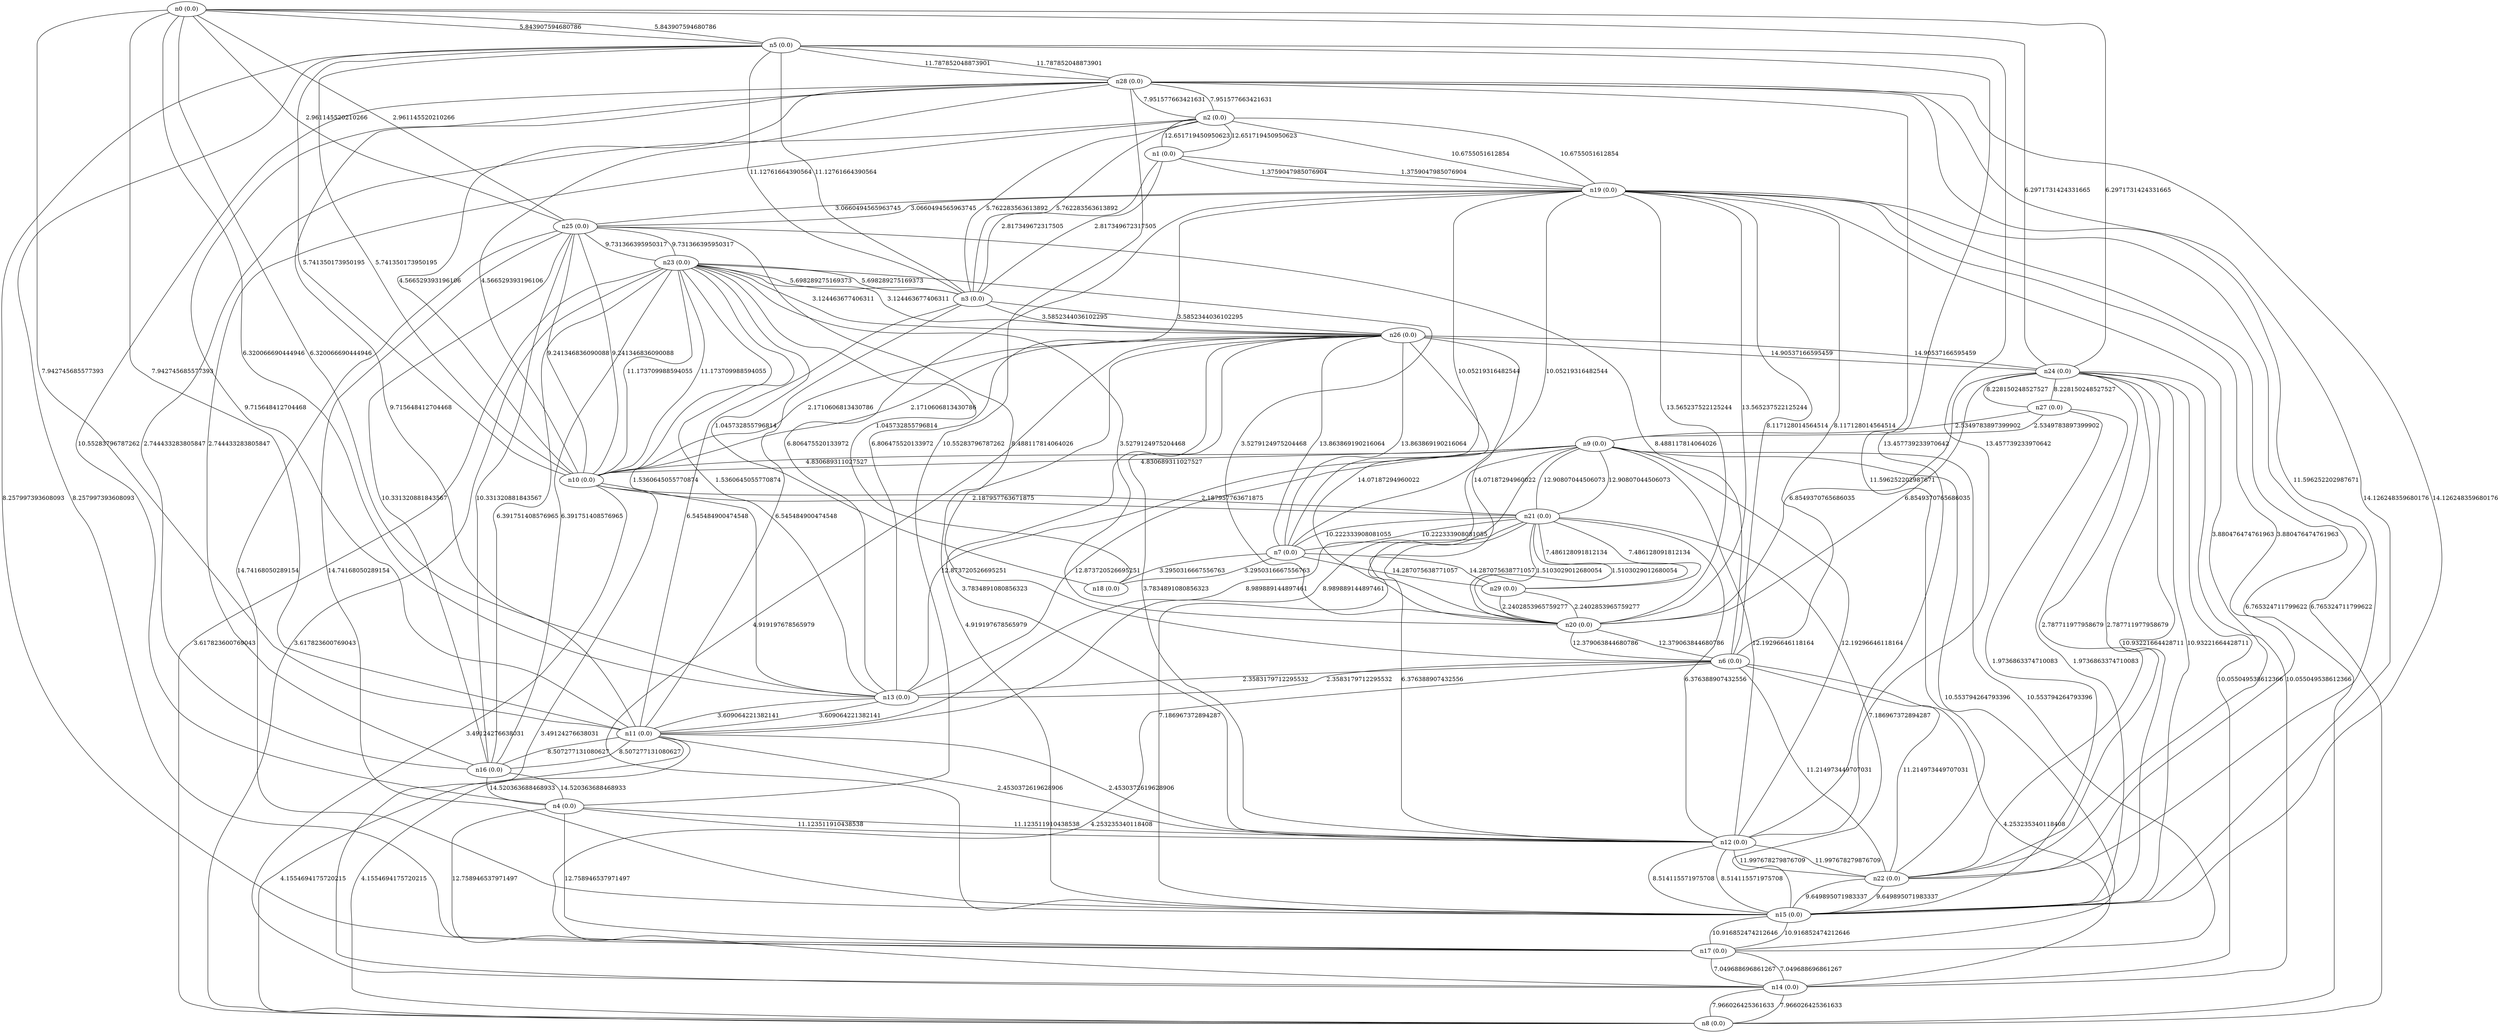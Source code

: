 graph {
n0 [label="n0 (0.0)"];
n1 [label="n1 (0.0)"];
n2 [label="n2 (0.0)"];
n3 [label="n3 (0.0)"];
n4 [label="n4 (0.0)"];
n5 [label="n5 (0.0)"];
n6 [label="n6 (0.0)"];
n7 [label="n7 (0.0)"];
n8 [label="n8 (0.0)"];
n9 [label="n9 (0.0)"];
n10 [label="n10 (0.0)"];
n11 [label="n11 (0.0)"];
n12 [label="n12 (0.0)"];
n13 [label="n13 (0.0)"];
n14 [label="n14 (0.0)"];
n15 [label="n15 (0.0)"];
n16 [label="n16 (0.0)"];
n17 [label="n17 (0.0)"];
n18 [label="n18 (0.0)"];
n19 [label="n19 (0.0)"];
n20 [label="n20 (0.0)"];
n21 [label="n21 (0.0)"];
n22 [label="n22 (0.0)"];
n23 [label="n23 (0.0)"];
n24 [label="n24 (0.0)"];
n25 [label="n25 (0.0)"];
n26 [label="n26 (0.0)"];
n27 [label="n27 (0.0)"];
n28 [label="n28 (0.0)"];
n29 [label="n29 (0.0)"];
n0 -- n11 [weight=7.942745685577393 label=7.942745685577393];
n0 -- n24 [weight=6.2971731424331665 label=6.2971731424331665];
n0 -- n25 [weight=2.961145520210266 label=2.961145520210266];
n0 -- n5 [weight=5.843907594680786 label=5.843907594680786];
n0 -- n13 [weight=6.320066690444946 label=6.320066690444946];
n1 -- n2 [weight=12.651719450950623 label=12.651719450950623];
n1 -- n3 [weight=2.817349672317505 label=2.817349672317505];
n1 -- n19 [weight=1.3759047985076904 label=1.3759047985076904];
n2 -- n1 [weight=12.651719450950623 label=12.651719450950623];
n2 -- n19 [weight=10.6755051612854 label=10.6755051612854];
n2 -- n28 [weight=7.951577663421631 label=7.951577663421631];
n2 -- n3 [weight=5.762283563613892 label=5.762283563613892];
n2 -- n16 [weight=2.744433283805847 label=2.744433283805847];
n3 -- n5 [weight=11.12761664390564 label=11.12761664390564];
n3 -- n11 [weight=6.545484900474548 label=6.545484900474548];
n3 -- n23 [weight=5.698289275169373 label=5.698289275169373];
n3 -- n2 [weight=5.762283563613892 label=5.762283563613892];
n3 -- n1 [weight=2.817349672317505 label=2.817349672317505];
n3 -- n26 [weight=3.5852344036102295 label=3.5852344036102295];
n4 -- n12 [weight=11.123511910438538 label=11.123511910438538];
n4 -- n16 [weight=14.520363688468933 label=14.520363688468933];
n4 -- n17 [weight=12.758946537971497 label=12.758946537971497];
n4 -- n28 [weight=10.55283796787262 label=10.55283796787262];
n5 -- n10 [weight=5.741350173950195 label=5.741350173950195];
n5 -- n28 [weight=11.787852048873901 label=11.787852048873901];
n5 -- n0 [weight=5.843907594680786 label=5.843907594680786];
n5 -- n3 [weight=11.12761664390564 label=11.12761664390564];
n5 -- n12 [weight=13.457739233970642 label=13.457739233970642];
n5 -- n17 [weight=8.257997393608093 label=8.257997393608093];
n6 -- n22 [weight=11.214973449707031 label=11.214973449707031];
n6 -- n25 [weight=8.488117814064026 label=8.488117814064026];
n6 -- n14 [weight=4.253235340118408 label=4.253235340118408];
n6 -- n13 [weight=2.3583179712295532 label=2.3583179712295532];
n6 -- n19 [weight=8.117128014564514 label=8.117128014564514];
n6 -- n20 [weight=12.379063844680786 label=12.379063844680786];
n7 -- n26 [weight=13.863869190216064 label=13.863869190216064];
n7 -- n21 [weight=10.222333908081055 label=10.222333908081055];
n7 -- n19 [weight=10.05219316482544 label=10.05219316482544];
n7 -- n18 [weight=3.2950316667556763 label=3.2950316667556763];
n7 -- n29 [weight=14.287075638771057 label=14.287075638771057];
n8 -- n23 [weight=3.617823600769043 label=3.617823600769043];
n8 -- n19 [weight=6.765324711799622 label=6.765324711799622];
n8 -- n14 [weight=7.966026425361633 label=7.966026425361633];
n8 -- n11 [weight=4.1554694175720215 label=4.1554694175720215];
n9 -- n13 [weight=12.873720526695251 label=12.873720526695251];
n9 -- n12 [weight=12.19296646118164 label=12.19296646118164];
n9 -- n11 [weight=8.989889144897461 label=8.989889144897461];
n9 -- n21 [weight=12.90807044506073 label=12.90807044506073];
n9 -- n10 [weight=4.830689311027527 label=4.830689311027527];
n9 -- n27 [weight=2.5349783897399902 label=2.5349783897399902];
n9 -- n17 [weight=10.553794264793396 label=10.553794264793396];
n10 -- n5 [weight=5.741350173950195 label=5.741350173950195];
n10 -- n9 [weight=4.830689311027527 label=4.830689311027527];
n10 -- n23 [weight=11.173709988594055 label=11.173709988594055];
n10 -- n14 [weight=3.49124276638031 label=3.49124276638031];
n10 -- n26 [weight=2.1710606813430786 label=2.1710606813430786];
n10 -- n25 [weight=9.241346836090088 label=9.241346836090088];
n10 -- n21 [weight=2.187957763671875 label=2.187957763671875];
n10 -- n28 [weight=4.566529393196106 label=4.566529393196106];
n11 -- n0 [weight=7.942745685577393 label=7.942745685577393];
n11 -- n8 [weight=4.1554694175720215 label=4.1554694175720215];
n11 -- n28 [weight=9.715648412704468 label=9.715648412704468];
n11 -- n3 [weight=6.545484900474548 label=6.545484900474548];
n11 -- n16 [weight=8.507277131080627 label=8.507277131080627];
n11 -- n13 [weight=3.609064221382141 label=3.609064221382141];
n11 -- n9 [weight=8.989889144897461 label=8.989889144897461];
n11 -- n12 [weight=2.4530372619628906 label=2.4530372619628906];
n12 -- n4 [weight=11.123511910438538 label=11.123511910438538];
n12 -- n26 [weight=3.7834891080856323 label=3.7834891080856323];
n12 -- n11 [weight=2.4530372619628906 label=2.4530372619628906];
n12 -- n21 [weight=6.376388907432556 label=6.376388907432556];
n12 -- n15 [weight=8.514115571975708 label=8.514115571975708];
n12 -- n5 [weight=13.457739233970642 label=13.457739233970642];
n12 -- n22 [weight=11.997678279876709 label=11.997678279876709];
n12 -- n9 [weight=12.19296646118164 label=12.19296646118164];
n13 -- n6 [weight=2.3583179712295532 label=2.3583179712295532];
n13 -- n0 [weight=6.320066690444946 label=6.320066690444946];
n13 -- n19 [weight=6.806475520133972 label=6.806475520133972];
n13 -- n23 [weight=1.5360645055770874 label=1.5360645055770874];
n13 -- n11 [weight=3.609064221382141 label=3.609064221382141];
n13 -- n9 [weight=12.873720526695251 label=12.873720526695251];
n14 -- n8 [weight=7.966026425361633 label=7.966026425361633];
n14 -- n6 [weight=4.253235340118408 label=4.253235340118408];
n14 -- n10 [weight=3.49124276638031 label=3.49124276638031];
n14 -- n17 [weight=7.049688696861267 label=7.049688696861267];
n14 -- n24 [weight=10.055049538612366 label=10.055049538612366];
n15 -- n25 [weight=14.74168050289154 label=14.74168050289154];
n15 -- n28 [weight=14.126248359680176 label=14.126248359680176];
n15 -- n12 [weight=8.514115571975708 label=8.514115571975708];
n15 -- n21 [weight=7.186967372894287 label=7.186967372894287];
n15 -- n24 [weight=10.93221664428711 label=10.93221664428711];
n15 -- n17 [weight=10.916852474212646 label=10.916852474212646];
n15 -- n27 [weight=1.9736863374710083 label=1.9736863374710083];
n15 -- n22 [weight=9.649895071983337 label=9.649895071983337];
n15 -- n26 [weight=4.919197678565979 label=4.919197678565979];
n16 -- n2 [weight=2.744433283805847 label=2.744433283805847];
n16 -- n4 [weight=14.520363688468933 label=14.520363688468933];
n16 -- n23 [weight=6.391751408576965 label=6.391751408576965];
n16 -- n25 [weight=10.331320881843567 label=10.331320881843567];
n16 -- n11 [weight=8.507277131080627 label=8.507277131080627];
n17 -- n4 [weight=12.758946537971497 label=12.758946537971497];
n17 -- n5 [weight=8.257997393608093 label=8.257997393608093];
n17 -- n15 [weight=10.916852474212646 label=10.916852474212646];
n17 -- n14 [weight=7.049688696861267 label=7.049688696861267];
n17 -- n9 [weight=10.553794264793396 label=10.553794264793396];
n18 -- n23 [weight=1.045732855796814 label=1.045732855796814];
n18 -- n7 [weight=3.2950316667556763 label=3.2950316667556763];
n19 -- n8 [weight=6.765324711799622 label=6.765324711799622];
n19 -- n20 [weight=13.565237522125244 label=13.565237522125244];
n19 -- n6 [weight=8.117128014564514 label=8.117128014564514];
n19 -- n22 [weight=3.880476474761963 label=3.880476474761963];
n19 -- n7 [weight=10.05219316482544 label=10.05219316482544];
n19 -- n25 [weight=3.0660494565963745 label=3.0660494565963745];
n19 -- n1 [weight=1.3759047985076904 label=1.3759047985076904];
n19 -- n2 [weight=10.6755051612854 label=10.6755051612854];
n19 -- n13 [weight=6.806475520133972 label=6.806475520133972];
n20 -- n21 [weight=1.5103029012680054 label=1.5103029012680054];
n20 -- n19 [weight=13.565237522125244 label=13.565237522125244];
n20 -- n26 [weight=14.07187294960022 label=14.07187294960022];
n20 -- n24 [weight=6.8549370765686035 label=6.8549370765686035];
n20 -- n6 [weight=12.379063844680786 label=12.379063844680786];
n20 -- n23 [weight=3.5279124975204468 label=3.5279124975204468];
n20 -- n29 [weight=2.2402853965759277 label=2.2402853965759277];
n21 -- n20 [weight=1.5103029012680054 label=1.5103029012680054];
n21 -- n15 [weight=7.186967372894287 label=7.186967372894287];
n21 -- n29 [weight=7.486128091812134 label=7.486128091812134];
n21 -- n9 [weight=12.90807044506073 label=12.90807044506073];
n21 -- n7 [weight=10.222333908081055 label=10.222333908081055];
n21 -- n10 [weight=2.187957763671875 label=2.187957763671875];
n21 -- n12 [weight=6.376388907432556 label=6.376388907432556];
n22 -- n24 [weight=2.787711977958679 label=2.787711977958679];
n22 -- n6 [weight=11.214973449707031 label=11.214973449707031];
n22 -- n15 [weight=9.649895071983337 label=9.649895071983337];
n22 -- n19 [weight=3.880476474761963 label=3.880476474761963];
n22 -- n12 [weight=11.997678279876709 label=11.997678279876709];
n22 -- n28 [weight=11.596252202987671 label=11.596252202987671];
n23 -- n26 [weight=3.124463677406311 label=3.124463677406311];
n23 -- n20 [weight=3.5279124975204468 label=3.5279124975204468];
n23 -- n10 [weight=11.173709988594055 label=11.173709988594055];
n23 -- n13 [weight=1.5360645055770874 label=1.5360645055770874];
n23 -- n16 [weight=6.391751408576965 label=6.391751408576965];
n23 -- n18 [weight=1.045732855796814 label=1.045732855796814];
n23 -- n3 [weight=5.698289275169373 label=5.698289275169373];
n23 -- n8 [weight=3.617823600769043 label=3.617823600769043];
n23 -- n25 [weight=9.731366395950317 label=9.731366395950317];
n24 -- n27 [weight=8.228150248527527 label=8.228150248527527];
n24 -- n14 [weight=10.055049538612366 label=10.055049538612366];
n24 -- n20 [weight=6.8549370765686035 label=6.8549370765686035];
n24 -- n26 [weight=14.90537166595459 label=14.90537166595459];
n24 -- n0 [weight=6.2971731424331665 label=6.2971731424331665];
n24 -- n15 [weight=10.93221664428711 label=10.93221664428711];
n24 -- n22 [weight=2.787711977958679 label=2.787711977958679];
n25 -- n10 [weight=9.241346836090088 label=9.241346836090088];
n25 -- n0 [weight=2.961145520210266 label=2.961145520210266];
n25 -- n23 [weight=9.731366395950317 label=9.731366395950317];
n25 -- n15 [weight=14.74168050289154 label=14.74168050289154];
n25 -- n16 [weight=10.331320881843567 label=10.331320881843567];
n25 -- n19 [weight=3.0660494565963745 label=3.0660494565963745];
n25 -- n6 [weight=8.488117814064026 label=8.488117814064026];
n26 -- n23 [weight=3.124463677406311 label=3.124463677406311];
n26 -- n10 [weight=2.1710606813430786 label=2.1710606813430786];
n26 -- n12 [weight=3.7834891080856323 label=3.7834891080856323];
n26 -- n7 [weight=13.863869190216064 label=13.863869190216064];
n26 -- n15 [weight=4.919197678565979 label=4.919197678565979];
n26 -- n20 [weight=14.07187294960022 label=14.07187294960022];
n26 -- n3 [weight=3.5852344036102295 label=3.5852344036102295];
n26 -- n24 [weight=14.90537166595459 label=14.90537166595459];
n27 -- n15 [weight=1.9736863374710083 label=1.9736863374710083];
n27 -- n9 [weight=2.5349783897399902 label=2.5349783897399902];
n27 -- n24 [weight=8.228150248527527 label=8.228150248527527];
n28 -- n10 [weight=4.566529393196106 label=4.566529393196106];
n28 -- n22 [weight=11.596252202987671 label=11.596252202987671];
n28 -- n4 [weight=10.55283796787262 label=10.55283796787262];
n28 -- n5 [weight=11.787852048873901 label=11.787852048873901];
n28 -- n15 [weight=14.126248359680176 label=14.126248359680176];
n28 -- n2 [weight=7.951577663421631 label=7.951577663421631];
n28 -- n11 [weight=9.715648412704468 label=9.715648412704468];
n29 -- n7 [weight=14.287075638771057 label=14.287075638771057];
n29 -- n20 [weight=2.2402853965759277 label=2.2402853965759277];
n29 -- n21 [weight=7.486128091812134 label=7.486128091812134];
}

